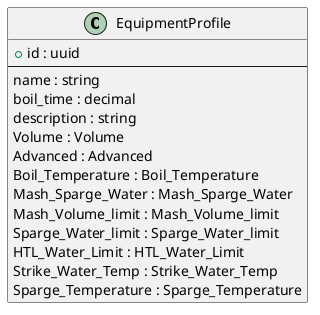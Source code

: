 @startuml

class "EquipmentProfile" as EquipmentProfile {
    + id : uuid
    --
    name : string
    boil_time : decimal
    description : string
    Volume : Volume                         /' Volume id '/
    Advanced : Advanced                     /' Advanced id '/
    Boil_Temperature : Boil_Temperature     /' Boil_Temperature id '/
    Mash_Sparge_Water : Mash_Sparge_Water   /' Mash_Sparge_Water id '/
    Mash_Volume_limit : Mash_Volume_limit   /' Mash_Volume_limit id '/
    Sparge_Water_limit : Sparge_Water_limit /' Sparge_Water_limit id '/
    HTL_Water_Limit : HTL_Water_Limit       /' HTL_Water_Limit id '/
    Strike_Water_Temp : Strike_Water_Temp   /' Strike_Water_Temp id '/
    Sparge_Temperature : Sparge_Temperature /' Sparge_Temperature id '/
}
















@enduml